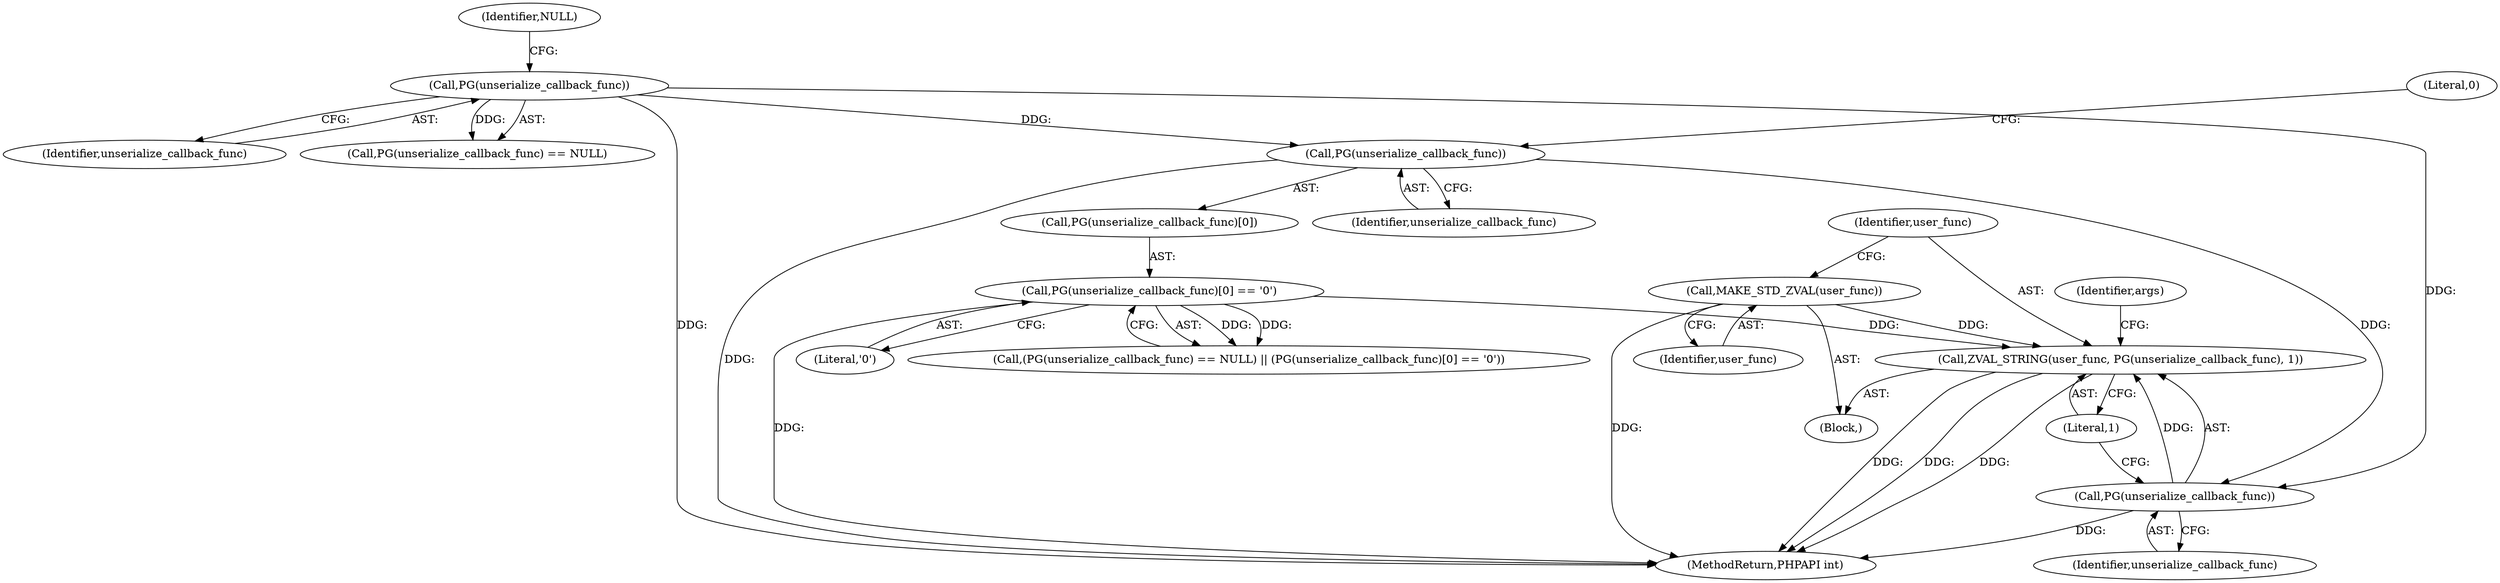 digraph "0_php-src_16b3003ffc6393e250f069aa28a78dc5a2c064b2_0@pointer" {
"1000632" [label="(Call,ZVAL_STRING(user_func, PG(unserialize_callback_func), 1))"];
"1000630" [label="(Call,MAKE_STD_ZVAL(user_func))"];
"1000634" [label="(Call,PG(unserialize_callback_func))"];
"1000613" [label="(Call,PG(unserialize_callback_func))"];
"1000618" [label="(Call,PG(unserialize_callback_func))"];
"1000616" [label="(Call,PG(unserialize_callback_func)[0] == '\0')"];
"1000614" [label="(Identifier,unserialize_callback_func)"];
"1000618" [label="(Call,PG(unserialize_callback_func))"];
"1000616" [label="(Call,PG(unserialize_callback_func)[0] == '\0')"];
"1000621" [label="(Literal,'\0')"];
"1000634" [label="(Call,PG(unserialize_callback_func))"];
"1000620" [label="(Literal,0)"];
"1000633" [label="(Identifier,user_func)"];
"1000617" [label="(Call,PG(unserialize_callback_func)[0])"];
"1000578" [label="(Block,)"];
"1000619" [label="(Identifier,unserialize_callback_func)"];
"1000639" [label="(Identifier,args)"];
"1000636" [label="(Literal,1)"];
"1000613" [label="(Call,PG(unserialize_callback_func))"];
"1000632" [label="(Call,ZVAL_STRING(user_func, PG(unserialize_callback_func), 1))"];
"1000630" [label="(Call,MAKE_STD_ZVAL(user_func))"];
"1000611" [label="(Call,(PG(unserialize_callback_func) == NULL) || (PG(unserialize_callback_func)[0] == '\0'))"];
"1000612" [label="(Call,PG(unserialize_callback_func) == NULL)"];
"1000615" [label="(Identifier,NULL)"];
"1002403" [label="(MethodReturn,PHPAPI int)"];
"1000635" [label="(Identifier,unserialize_callback_func)"];
"1000631" [label="(Identifier,user_func)"];
"1000632" -> "1000578"  [label="AST: "];
"1000632" -> "1000636"  [label="CFG: "];
"1000633" -> "1000632"  [label="AST: "];
"1000634" -> "1000632"  [label="AST: "];
"1000636" -> "1000632"  [label="AST: "];
"1000639" -> "1000632"  [label="CFG: "];
"1000632" -> "1002403"  [label="DDG: "];
"1000632" -> "1002403"  [label="DDG: "];
"1000632" -> "1002403"  [label="DDG: "];
"1000630" -> "1000632"  [label="DDG: "];
"1000634" -> "1000632"  [label="DDG: "];
"1000616" -> "1000632"  [label="DDG: "];
"1000630" -> "1000578"  [label="AST: "];
"1000630" -> "1000631"  [label="CFG: "];
"1000631" -> "1000630"  [label="AST: "];
"1000633" -> "1000630"  [label="CFG: "];
"1000630" -> "1002403"  [label="DDG: "];
"1000634" -> "1000635"  [label="CFG: "];
"1000635" -> "1000634"  [label="AST: "];
"1000636" -> "1000634"  [label="CFG: "];
"1000634" -> "1002403"  [label="DDG: "];
"1000613" -> "1000634"  [label="DDG: "];
"1000618" -> "1000634"  [label="DDG: "];
"1000613" -> "1000612"  [label="AST: "];
"1000613" -> "1000614"  [label="CFG: "];
"1000614" -> "1000613"  [label="AST: "];
"1000615" -> "1000613"  [label="CFG: "];
"1000613" -> "1002403"  [label="DDG: "];
"1000613" -> "1000612"  [label="DDG: "];
"1000613" -> "1000618"  [label="DDG: "];
"1000618" -> "1000617"  [label="AST: "];
"1000618" -> "1000619"  [label="CFG: "];
"1000619" -> "1000618"  [label="AST: "];
"1000620" -> "1000618"  [label="CFG: "];
"1000618" -> "1002403"  [label="DDG: "];
"1000616" -> "1000611"  [label="AST: "];
"1000616" -> "1000621"  [label="CFG: "];
"1000617" -> "1000616"  [label="AST: "];
"1000621" -> "1000616"  [label="AST: "];
"1000611" -> "1000616"  [label="CFG: "];
"1000616" -> "1002403"  [label="DDG: "];
"1000616" -> "1000611"  [label="DDG: "];
"1000616" -> "1000611"  [label="DDG: "];
}
